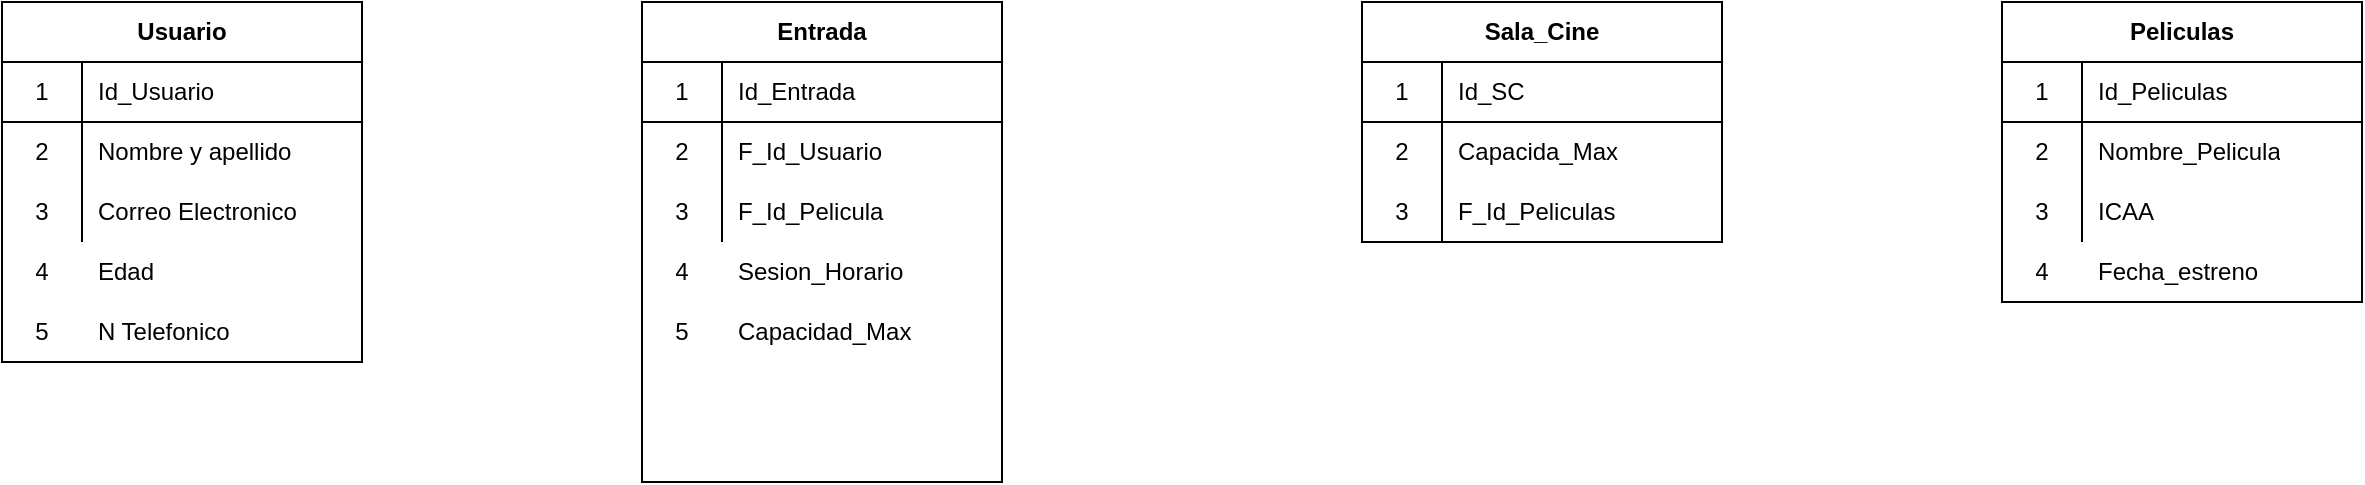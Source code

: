 <mxfile version="14.2.6" type="github">
  <diagram id="C5RBs43oDa-KdzZeNtuy" name="Page-1">
    <mxGraphModel dx="2249" dy="791" grid="1" gridSize="10" guides="1" tooltips="1" connect="1" arrows="1" fold="1" page="1" pageScale="1" pageWidth="827" pageHeight="1169" math="0" shadow="0">
      <root>
        <mxCell id="WIyWlLk6GJQsqaUBKTNV-0" />
        <mxCell id="WIyWlLk6GJQsqaUBKTNV-1" parent="WIyWlLk6GJQsqaUBKTNV-0" />
        <mxCell id="OkiWoQopOx5-v4XApyoQ-30" value="" style="group" vertex="1" connectable="0" parent="WIyWlLk6GJQsqaUBKTNV-1">
          <mxGeometry x="400" y="120" width="180" height="150" as="geometry" />
        </mxCell>
        <mxCell id="OkiWoQopOx5-v4XApyoQ-18" value="&lt;div&gt;Peliculas&lt;/div&gt;" style="shape=table;html=1;whiteSpace=wrap;startSize=30;container=1;collapsible=0;childLayout=tableLayout;fixedRows=1;rowLines=0;fontStyle=1;align=center;" vertex="1" parent="OkiWoQopOx5-v4XApyoQ-30">
          <mxGeometry width="180" height="150" as="geometry" />
        </mxCell>
        <mxCell id="OkiWoQopOx5-v4XApyoQ-19" value="" style="shape=partialRectangle;html=1;whiteSpace=wrap;collapsible=0;dropTarget=0;pointerEvents=0;fillColor=none;top=0;left=0;bottom=1;right=0;points=[[0,0.5],[1,0.5]];portConstraint=eastwest;" vertex="1" parent="OkiWoQopOx5-v4XApyoQ-18">
          <mxGeometry y="30" width="180" height="30" as="geometry" />
        </mxCell>
        <mxCell id="OkiWoQopOx5-v4XApyoQ-20" value="1" style="shape=partialRectangle;html=1;whiteSpace=wrap;connectable=0;fillColor=none;top=0;left=0;bottom=0;right=0;overflow=hidden;" vertex="1" parent="OkiWoQopOx5-v4XApyoQ-19">
          <mxGeometry width="40" height="30" as="geometry" />
        </mxCell>
        <mxCell id="OkiWoQopOx5-v4XApyoQ-21" value="&lt;div&gt;Id_Peliculas&lt;/div&gt;" style="shape=partialRectangle;html=1;whiteSpace=wrap;connectable=0;fillColor=none;top=0;left=0;bottom=0;right=0;align=left;spacingLeft=6;overflow=hidden;" vertex="1" parent="OkiWoQopOx5-v4XApyoQ-19">
          <mxGeometry x="40" width="140" height="30" as="geometry" />
        </mxCell>
        <mxCell id="OkiWoQopOx5-v4XApyoQ-22" value="" style="shape=partialRectangle;html=1;whiteSpace=wrap;collapsible=0;dropTarget=0;pointerEvents=0;fillColor=none;top=0;left=0;bottom=0;right=0;points=[[0,0.5],[1,0.5]];portConstraint=eastwest;" vertex="1" parent="OkiWoQopOx5-v4XApyoQ-18">
          <mxGeometry y="60" width="180" height="30" as="geometry" />
        </mxCell>
        <mxCell id="OkiWoQopOx5-v4XApyoQ-23" value="2" style="shape=partialRectangle;html=1;whiteSpace=wrap;connectable=0;fillColor=none;top=0;left=0;bottom=0;right=0;overflow=hidden;" vertex="1" parent="OkiWoQopOx5-v4XApyoQ-22">
          <mxGeometry width="40" height="30" as="geometry" />
        </mxCell>
        <mxCell id="OkiWoQopOx5-v4XApyoQ-24" value="Nombre_Pelicula" style="shape=partialRectangle;html=1;whiteSpace=wrap;connectable=0;fillColor=none;top=0;left=0;bottom=0;right=0;align=left;spacingLeft=6;overflow=hidden;" vertex="1" parent="OkiWoQopOx5-v4XApyoQ-22">
          <mxGeometry x="40" width="140" height="30" as="geometry" />
        </mxCell>
        <mxCell id="OkiWoQopOx5-v4XApyoQ-25" value="" style="shape=partialRectangle;html=1;whiteSpace=wrap;collapsible=0;dropTarget=0;pointerEvents=0;fillColor=none;top=0;left=0;bottom=0;right=0;points=[[0,0.5],[1,0.5]];portConstraint=eastwest;" vertex="1" parent="OkiWoQopOx5-v4XApyoQ-18">
          <mxGeometry y="90" width="180" height="30" as="geometry" />
        </mxCell>
        <mxCell id="OkiWoQopOx5-v4XApyoQ-26" value="3" style="shape=partialRectangle;html=1;whiteSpace=wrap;connectable=0;fillColor=none;top=0;left=0;bottom=0;right=0;overflow=hidden;" vertex="1" parent="OkiWoQopOx5-v4XApyoQ-25">
          <mxGeometry width="40" height="30" as="geometry" />
        </mxCell>
        <mxCell id="OkiWoQopOx5-v4XApyoQ-27" value="&lt;div&gt;ICAA &lt;br&gt;&lt;/div&gt;" style="shape=partialRectangle;html=1;whiteSpace=wrap;connectable=0;fillColor=none;top=0;left=0;bottom=0;right=0;align=left;spacingLeft=6;overflow=hidden;" vertex="1" parent="OkiWoQopOx5-v4XApyoQ-25">
          <mxGeometry x="40" width="140" height="30" as="geometry" />
        </mxCell>
        <mxCell id="OkiWoQopOx5-v4XApyoQ-28" value="&lt;div&gt;4&lt;/div&gt;" style="shape=partialRectangle;html=1;whiteSpace=wrap;connectable=0;fillColor=none;top=0;left=0;bottom=0;right=0;overflow=hidden;" vertex="1" parent="OkiWoQopOx5-v4XApyoQ-30">
          <mxGeometry y="120" width="40" height="30" as="geometry" />
        </mxCell>
        <mxCell id="OkiWoQopOx5-v4XApyoQ-29" value="Fecha_estreno" style="shape=partialRectangle;html=1;whiteSpace=wrap;connectable=0;fillColor=none;top=0;left=0;bottom=0;right=0;align=left;spacingLeft=6;overflow=hidden;" vertex="1" parent="OkiWoQopOx5-v4XApyoQ-30">
          <mxGeometry x="40" y="120" width="140" height="30" as="geometry" />
        </mxCell>
        <mxCell id="OkiWoQopOx5-v4XApyoQ-31" value="" style="group" vertex="1" connectable="0" parent="WIyWlLk6GJQsqaUBKTNV-1">
          <mxGeometry x="-600" y="120" width="180" height="200" as="geometry" />
        </mxCell>
        <mxCell id="OkiWoQopOx5-v4XApyoQ-17" value="" style="group" vertex="1" connectable="0" parent="OkiWoQopOx5-v4XApyoQ-31">
          <mxGeometry width="180" height="200" as="geometry" />
        </mxCell>
        <mxCell id="OkiWoQopOx5-v4XApyoQ-10" value="&lt;div&gt;4&lt;/div&gt;" style="shape=partialRectangle;html=1;whiteSpace=wrap;connectable=0;fillColor=none;top=0;left=0;bottom=0;right=0;overflow=hidden;" vertex="1" parent="OkiWoQopOx5-v4XApyoQ-17">
          <mxGeometry y="120" width="40" height="30" as="geometry" />
        </mxCell>
        <mxCell id="OkiWoQopOx5-v4XApyoQ-11" value="&lt;div&gt;Edad&lt;/div&gt;" style="shape=partialRectangle;html=1;whiteSpace=wrap;connectable=0;fillColor=none;top=0;left=0;bottom=0;right=0;align=left;spacingLeft=6;overflow=hidden;" vertex="1" parent="OkiWoQopOx5-v4XApyoQ-17">
          <mxGeometry x="40" y="120" width="140" height="30" as="geometry" />
        </mxCell>
        <mxCell id="OkiWoQopOx5-v4XApyoQ-15" value="&lt;div&gt;5&lt;/div&gt;" style="shape=partialRectangle;html=1;whiteSpace=wrap;connectable=0;fillColor=none;top=0;left=0;bottom=0;right=0;overflow=hidden;" vertex="1" parent="OkiWoQopOx5-v4XApyoQ-17">
          <mxGeometry y="150" width="40" height="30" as="geometry" />
        </mxCell>
        <mxCell id="OkiWoQopOx5-v4XApyoQ-16" value="N Telefonico" style="shape=partialRectangle;html=1;whiteSpace=wrap;connectable=0;fillColor=none;top=0;left=0;bottom=0;right=0;align=left;spacingLeft=6;overflow=hidden;" vertex="1" parent="OkiWoQopOx5-v4XApyoQ-17">
          <mxGeometry x="40" y="150" width="140" height="30" as="geometry" />
        </mxCell>
        <mxCell id="OkiWoQopOx5-v4XApyoQ-0" value="&lt;div&gt;Usuario&lt;/div&gt;" style="shape=table;html=1;whiteSpace=wrap;startSize=30;container=1;collapsible=0;childLayout=tableLayout;fixedRows=1;rowLines=0;fontStyle=1;align=center;" vertex="1" parent="OkiWoQopOx5-v4XApyoQ-31">
          <mxGeometry width="180" height="180" as="geometry" />
        </mxCell>
        <mxCell id="OkiWoQopOx5-v4XApyoQ-1" value="" style="shape=partialRectangle;html=1;whiteSpace=wrap;collapsible=0;dropTarget=0;pointerEvents=0;fillColor=none;top=0;left=0;bottom=1;right=0;points=[[0,0.5],[1,0.5]];portConstraint=eastwest;" vertex="1" parent="OkiWoQopOx5-v4XApyoQ-0">
          <mxGeometry y="30" width="180" height="30" as="geometry" />
        </mxCell>
        <mxCell id="OkiWoQopOx5-v4XApyoQ-2" value="1" style="shape=partialRectangle;html=1;whiteSpace=wrap;connectable=0;fillColor=none;top=0;left=0;bottom=0;right=0;overflow=hidden;" vertex="1" parent="OkiWoQopOx5-v4XApyoQ-1">
          <mxGeometry width="40" height="30" as="geometry" />
        </mxCell>
        <mxCell id="OkiWoQopOx5-v4XApyoQ-3" value="Id_Usuario" style="shape=partialRectangle;html=1;whiteSpace=wrap;connectable=0;fillColor=none;top=0;left=0;bottom=0;right=0;align=left;spacingLeft=6;overflow=hidden;" vertex="1" parent="OkiWoQopOx5-v4XApyoQ-1">
          <mxGeometry x="40" width="140" height="30" as="geometry" />
        </mxCell>
        <mxCell id="OkiWoQopOx5-v4XApyoQ-4" value="" style="shape=partialRectangle;html=1;whiteSpace=wrap;collapsible=0;dropTarget=0;pointerEvents=0;fillColor=none;top=0;left=0;bottom=0;right=0;points=[[0,0.5],[1,0.5]];portConstraint=eastwest;" vertex="1" parent="OkiWoQopOx5-v4XApyoQ-0">
          <mxGeometry y="60" width="180" height="30" as="geometry" />
        </mxCell>
        <mxCell id="OkiWoQopOx5-v4XApyoQ-5" value="2" style="shape=partialRectangle;html=1;whiteSpace=wrap;connectable=0;fillColor=none;top=0;left=0;bottom=0;right=0;overflow=hidden;" vertex="1" parent="OkiWoQopOx5-v4XApyoQ-4">
          <mxGeometry width="40" height="30" as="geometry" />
        </mxCell>
        <mxCell id="OkiWoQopOx5-v4XApyoQ-6" value="&lt;div&gt;Nombre y apellido&lt;br&gt;&lt;/div&gt;" style="shape=partialRectangle;html=1;whiteSpace=wrap;connectable=0;fillColor=none;top=0;left=0;bottom=0;right=0;align=left;spacingLeft=6;overflow=hidden;" vertex="1" parent="OkiWoQopOx5-v4XApyoQ-4">
          <mxGeometry x="40" width="140" height="30" as="geometry" />
        </mxCell>
        <mxCell id="OkiWoQopOx5-v4XApyoQ-7" value="" style="shape=partialRectangle;html=1;whiteSpace=wrap;collapsible=0;dropTarget=0;pointerEvents=0;fillColor=none;top=0;left=0;bottom=0;right=0;points=[[0,0.5],[1,0.5]];portConstraint=eastwest;" vertex="1" parent="OkiWoQopOx5-v4XApyoQ-0">
          <mxGeometry y="90" width="180" height="30" as="geometry" />
        </mxCell>
        <mxCell id="OkiWoQopOx5-v4XApyoQ-8" value="3" style="shape=partialRectangle;html=1;whiteSpace=wrap;connectable=0;fillColor=none;top=0;left=0;bottom=0;right=0;overflow=hidden;" vertex="1" parent="OkiWoQopOx5-v4XApyoQ-7">
          <mxGeometry width="40" height="30" as="geometry" />
        </mxCell>
        <mxCell id="OkiWoQopOx5-v4XApyoQ-9" value="&lt;div&gt;Correo Electronico&lt;/div&gt;" style="shape=partialRectangle;html=1;whiteSpace=wrap;connectable=0;fillColor=none;top=0;left=0;bottom=0;right=0;align=left;spacingLeft=6;overflow=hidden;" vertex="1" parent="OkiWoQopOx5-v4XApyoQ-7">
          <mxGeometry x="40" width="140" height="30" as="geometry" />
        </mxCell>
        <mxCell id="OkiWoQopOx5-v4XApyoQ-32" value="&lt;div&gt;Entrada&lt;/div&gt;" style="shape=table;html=1;whiteSpace=wrap;startSize=30;container=1;collapsible=0;childLayout=tableLayout;fixedRows=1;rowLines=0;fontStyle=1;align=center;" vertex="1" parent="WIyWlLk6GJQsqaUBKTNV-1">
          <mxGeometry x="-280" y="120" width="180" height="240" as="geometry" />
        </mxCell>
        <mxCell id="OkiWoQopOx5-v4XApyoQ-33" value="" style="shape=partialRectangle;html=1;whiteSpace=wrap;collapsible=0;dropTarget=0;pointerEvents=0;fillColor=none;top=0;left=0;bottom=1;right=0;points=[[0,0.5],[1,0.5]];portConstraint=eastwest;" vertex="1" parent="OkiWoQopOx5-v4XApyoQ-32">
          <mxGeometry y="30" width="180" height="30" as="geometry" />
        </mxCell>
        <mxCell id="OkiWoQopOx5-v4XApyoQ-34" value="1" style="shape=partialRectangle;html=1;whiteSpace=wrap;connectable=0;fillColor=none;top=0;left=0;bottom=0;right=0;overflow=hidden;" vertex="1" parent="OkiWoQopOx5-v4XApyoQ-33">
          <mxGeometry width="40" height="30" as="geometry" />
        </mxCell>
        <mxCell id="OkiWoQopOx5-v4XApyoQ-35" value="Id_Entrada" style="shape=partialRectangle;html=1;whiteSpace=wrap;connectable=0;fillColor=none;top=0;left=0;bottom=0;right=0;align=left;spacingLeft=6;overflow=hidden;" vertex="1" parent="OkiWoQopOx5-v4XApyoQ-33">
          <mxGeometry x="40" width="140" height="30" as="geometry" />
        </mxCell>
        <mxCell id="OkiWoQopOx5-v4XApyoQ-36" value="" style="shape=partialRectangle;html=1;whiteSpace=wrap;collapsible=0;dropTarget=0;pointerEvents=0;fillColor=none;top=0;left=0;bottom=0;right=0;points=[[0,0.5],[1,0.5]];portConstraint=eastwest;" vertex="1" parent="OkiWoQopOx5-v4XApyoQ-32">
          <mxGeometry y="60" width="180" height="30" as="geometry" />
        </mxCell>
        <mxCell id="OkiWoQopOx5-v4XApyoQ-37" value="2" style="shape=partialRectangle;html=1;whiteSpace=wrap;connectable=0;fillColor=none;top=0;left=0;bottom=0;right=0;overflow=hidden;" vertex="1" parent="OkiWoQopOx5-v4XApyoQ-36">
          <mxGeometry width="40" height="30" as="geometry" />
        </mxCell>
        <mxCell id="OkiWoQopOx5-v4XApyoQ-38" value="F_Id_Usuario" style="shape=partialRectangle;html=1;whiteSpace=wrap;connectable=0;fillColor=none;top=0;left=0;bottom=0;right=0;align=left;spacingLeft=6;overflow=hidden;" vertex="1" parent="OkiWoQopOx5-v4XApyoQ-36">
          <mxGeometry x="40" width="140" height="30" as="geometry" />
        </mxCell>
        <mxCell id="OkiWoQopOx5-v4XApyoQ-39" value="" style="shape=partialRectangle;html=1;whiteSpace=wrap;collapsible=0;dropTarget=0;pointerEvents=0;fillColor=none;top=0;left=0;bottom=0;right=0;points=[[0,0.5],[1,0.5]];portConstraint=eastwest;" vertex="1" parent="OkiWoQopOx5-v4XApyoQ-32">
          <mxGeometry y="90" width="180" height="30" as="geometry" />
        </mxCell>
        <mxCell id="OkiWoQopOx5-v4XApyoQ-40" value="3" style="shape=partialRectangle;html=1;whiteSpace=wrap;connectable=0;fillColor=none;top=0;left=0;bottom=0;right=0;overflow=hidden;" vertex="1" parent="OkiWoQopOx5-v4XApyoQ-39">
          <mxGeometry width="40" height="30" as="geometry" />
        </mxCell>
        <mxCell id="OkiWoQopOx5-v4XApyoQ-41" value="F_Id_Pelicula" style="shape=partialRectangle;html=1;whiteSpace=wrap;connectable=0;fillColor=none;top=0;left=0;bottom=0;right=0;align=left;spacingLeft=6;overflow=hidden;" vertex="1" parent="OkiWoQopOx5-v4XApyoQ-39">
          <mxGeometry x="40" width="140" height="30" as="geometry" />
        </mxCell>
        <mxCell id="OkiWoQopOx5-v4XApyoQ-44" value="Sala_Cine" style="shape=table;html=1;whiteSpace=wrap;startSize=30;container=1;collapsible=0;childLayout=tableLayout;fixedRows=1;rowLines=0;fontStyle=1;align=center;" vertex="1" parent="WIyWlLk6GJQsqaUBKTNV-1">
          <mxGeometry x="80" y="120" width="180" height="120" as="geometry" />
        </mxCell>
        <mxCell id="OkiWoQopOx5-v4XApyoQ-45" value="" style="shape=partialRectangle;html=1;whiteSpace=wrap;collapsible=0;dropTarget=0;pointerEvents=0;fillColor=none;top=0;left=0;bottom=1;right=0;points=[[0,0.5],[1,0.5]];portConstraint=eastwest;" vertex="1" parent="OkiWoQopOx5-v4XApyoQ-44">
          <mxGeometry y="30" width="180" height="30" as="geometry" />
        </mxCell>
        <mxCell id="OkiWoQopOx5-v4XApyoQ-46" value="1" style="shape=partialRectangle;html=1;whiteSpace=wrap;connectable=0;fillColor=none;top=0;left=0;bottom=0;right=0;overflow=hidden;" vertex="1" parent="OkiWoQopOx5-v4XApyoQ-45">
          <mxGeometry width="40" height="30" as="geometry" />
        </mxCell>
        <mxCell id="OkiWoQopOx5-v4XApyoQ-47" value="Id_SC" style="shape=partialRectangle;html=1;whiteSpace=wrap;connectable=0;fillColor=none;top=0;left=0;bottom=0;right=0;align=left;spacingLeft=6;overflow=hidden;" vertex="1" parent="OkiWoQopOx5-v4XApyoQ-45">
          <mxGeometry x="40" width="140" height="30" as="geometry" />
        </mxCell>
        <mxCell id="OkiWoQopOx5-v4XApyoQ-48" value="" style="shape=partialRectangle;html=1;whiteSpace=wrap;collapsible=0;dropTarget=0;pointerEvents=0;fillColor=none;top=0;left=0;bottom=0;right=0;points=[[0,0.5],[1,0.5]];portConstraint=eastwest;" vertex="1" parent="OkiWoQopOx5-v4XApyoQ-44">
          <mxGeometry y="60" width="180" height="30" as="geometry" />
        </mxCell>
        <mxCell id="OkiWoQopOx5-v4XApyoQ-49" value="2" style="shape=partialRectangle;html=1;whiteSpace=wrap;connectable=0;fillColor=none;top=0;left=0;bottom=0;right=0;overflow=hidden;" vertex="1" parent="OkiWoQopOx5-v4XApyoQ-48">
          <mxGeometry width="40" height="30" as="geometry" />
        </mxCell>
        <mxCell id="OkiWoQopOx5-v4XApyoQ-50" value="&lt;div&gt;Capacida_Max&lt;/div&gt;" style="shape=partialRectangle;html=1;whiteSpace=wrap;connectable=0;fillColor=none;top=0;left=0;bottom=0;right=0;align=left;spacingLeft=6;overflow=hidden;" vertex="1" parent="OkiWoQopOx5-v4XApyoQ-48">
          <mxGeometry x="40" width="140" height="30" as="geometry" />
        </mxCell>
        <mxCell id="OkiWoQopOx5-v4XApyoQ-51" value="" style="shape=partialRectangle;html=1;whiteSpace=wrap;collapsible=0;dropTarget=0;pointerEvents=0;fillColor=none;top=0;left=0;bottom=0;right=0;points=[[0,0.5],[1,0.5]];portConstraint=eastwest;" vertex="1" parent="OkiWoQopOx5-v4XApyoQ-44">
          <mxGeometry y="90" width="180" height="30" as="geometry" />
        </mxCell>
        <mxCell id="OkiWoQopOx5-v4XApyoQ-52" value="" style="shape=partialRectangle;html=1;whiteSpace=wrap;connectable=0;fillColor=none;top=0;left=0;bottom=0;right=0;overflow=hidden;" vertex="1" parent="OkiWoQopOx5-v4XApyoQ-51">
          <mxGeometry width="40" height="30" as="geometry" />
        </mxCell>
        <mxCell id="OkiWoQopOx5-v4XApyoQ-53" value="" style="shape=partialRectangle;html=1;whiteSpace=wrap;connectable=0;fillColor=none;top=0;left=0;bottom=0;right=0;align=left;spacingLeft=6;overflow=hidden;" vertex="1" parent="OkiWoQopOx5-v4XApyoQ-51">
          <mxGeometry x="40" width="140" height="30" as="geometry" />
        </mxCell>
        <mxCell id="OkiWoQopOx5-v4XApyoQ-54" value="4" style="shape=partialRectangle;html=1;whiteSpace=wrap;connectable=0;fillColor=none;top=0;left=0;bottom=0;right=0;overflow=hidden;" vertex="1" parent="WIyWlLk6GJQsqaUBKTNV-1">
          <mxGeometry x="-280" y="240" width="40" height="30" as="geometry" />
        </mxCell>
        <mxCell id="OkiWoQopOx5-v4XApyoQ-55" value="Sesion_Horario" style="shape=partialRectangle;html=1;whiteSpace=wrap;connectable=0;fillColor=none;top=0;left=0;bottom=0;right=0;align=left;spacingLeft=6;overflow=hidden;" vertex="1" parent="WIyWlLk6GJQsqaUBKTNV-1">
          <mxGeometry x="-240" y="240" width="140" height="30" as="geometry" />
        </mxCell>
        <mxCell id="OkiWoQopOx5-v4XApyoQ-56" value="5" style="shape=partialRectangle;html=1;whiteSpace=wrap;connectable=0;fillColor=none;top=0;left=0;bottom=0;right=0;overflow=hidden;" vertex="1" parent="WIyWlLk6GJQsqaUBKTNV-1">
          <mxGeometry x="-280" y="270" width="40" height="30" as="geometry" />
        </mxCell>
        <mxCell id="OkiWoQopOx5-v4XApyoQ-57" value="Capacidad_Max" style="shape=partialRectangle;html=1;whiteSpace=wrap;connectable=0;fillColor=none;top=0;left=0;bottom=0;right=0;align=left;spacingLeft=6;overflow=hidden;" vertex="1" parent="WIyWlLk6GJQsqaUBKTNV-1">
          <mxGeometry x="-240" y="270" width="140" height="30" as="geometry" />
        </mxCell>
        <mxCell id="OkiWoQopOx5-v4XApyoQ-58" value="3" style="shape=partialRectangle;html=1;whiteSpace=wrap;connectable=0;fillColor=none;top=0;left=0;bottom=0;right=0;overflow=hidden;" vertex="1" parent="WIyWlLk6GJQsqaUBKTNV-1">
          <mxGeometry x="80" y="210" width="40" height="30" as="geometry" />
        </mxCell>
        <mxCell id="OkiWoQopOx5-v4XApyoQ-59" value="&lt;div&gt;F_Id_Peliculas&lt;/div&gt;" style="shape=partialRectangle;html=1;whiteSpace=wrap;connectable=0;fillColor=none;top=0;left=0;bottom=0;right=0;align=left;spacingLeft=6;overflow=hidden;" vertex="1" parent="WIyWlLk6GJQsqaUBKTNV-1">
          <mxGeometry x="120" y="210" width="140" height="30" as="geometry" />
        </mxCell>
      </root>
    </mxGraphModel>
  </diagram>
</mxfile>
